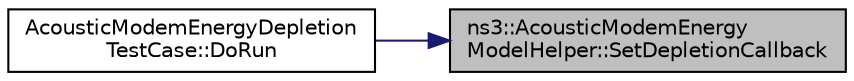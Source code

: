 digraph "ns3::AcousticModemEnergyModelHelper::SetDepletionCallback"
{
 // LATEX_PDF_SIZE
  edge [fontname="Helvetica",fontsize="10",labelfontname="Helvetica",labelfontsize="10"];
  node [fontname="Helvetica",fontsize="10",shape=record];
  rankdir="RL";
  Node1 [label="ns3::AcousticModemEnergy\lModelHelper::SetDepletionCallback",height=0.2,width=0.4,color="black", fillcolor="grey75", style="filled", fontcolor="black",tooltip="Sets the callback to be invoked when energy is depleted."];
  Node1 -> Node2 [dir="back",color="midnightblue",fontsize="10",style="solid",fontname="Helvetica"];
  Node2 [label="AcousticModemEnergyDepletion\lTestCase::DoRun",height=0.2,width=0.4,color="black", fillcolor="white", style="filled",URL="$class_acoustic_modem_energy_depletion_test_case.html#a36ddefb587ebfbbcbfe60d0bdbc4de91",tooltip="Implementation to actually run this TestCase."];
}

